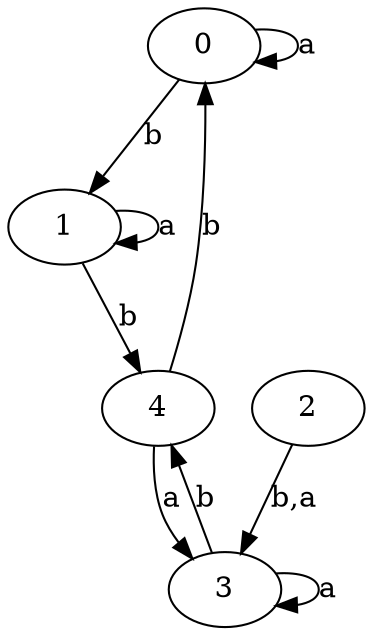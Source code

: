digraph {
 ranksep=0.5;
 d2tdocpreamble = "\usetikzlibrary{automata}";
 d2tfigpreamble = "\tikzstyle{every state}= [ draw=blue!50,very thick,fill=blue!20]  \tikzstyle{auto}= [fill=white]";
 node [style="state"];
 edge [lblstyle="auto",topath="bend right", len=4  ]
  "0" [label="0",];
  "1" [label="1",];
  "2" [label="2",style = "state, initial"];
  "3" [label="3",];
  "4" [label="4",style = "state, accepting"];
  "0" -> "0" [label="a",topath="loop above"];
  "0" -> "1" [label="b"];
  "1" -> "1" [label="a",topath="loop above"];
  "1" -> "4" [label="b"];
  "2" -> "3" [label="b,a"];
  "3" -> "3" [label="a",topath="loop above"];
  "3" -> "4" [label="b"];
  "4" -> "0" [label="b"];
  "4" -> "3" [label="a"];
}